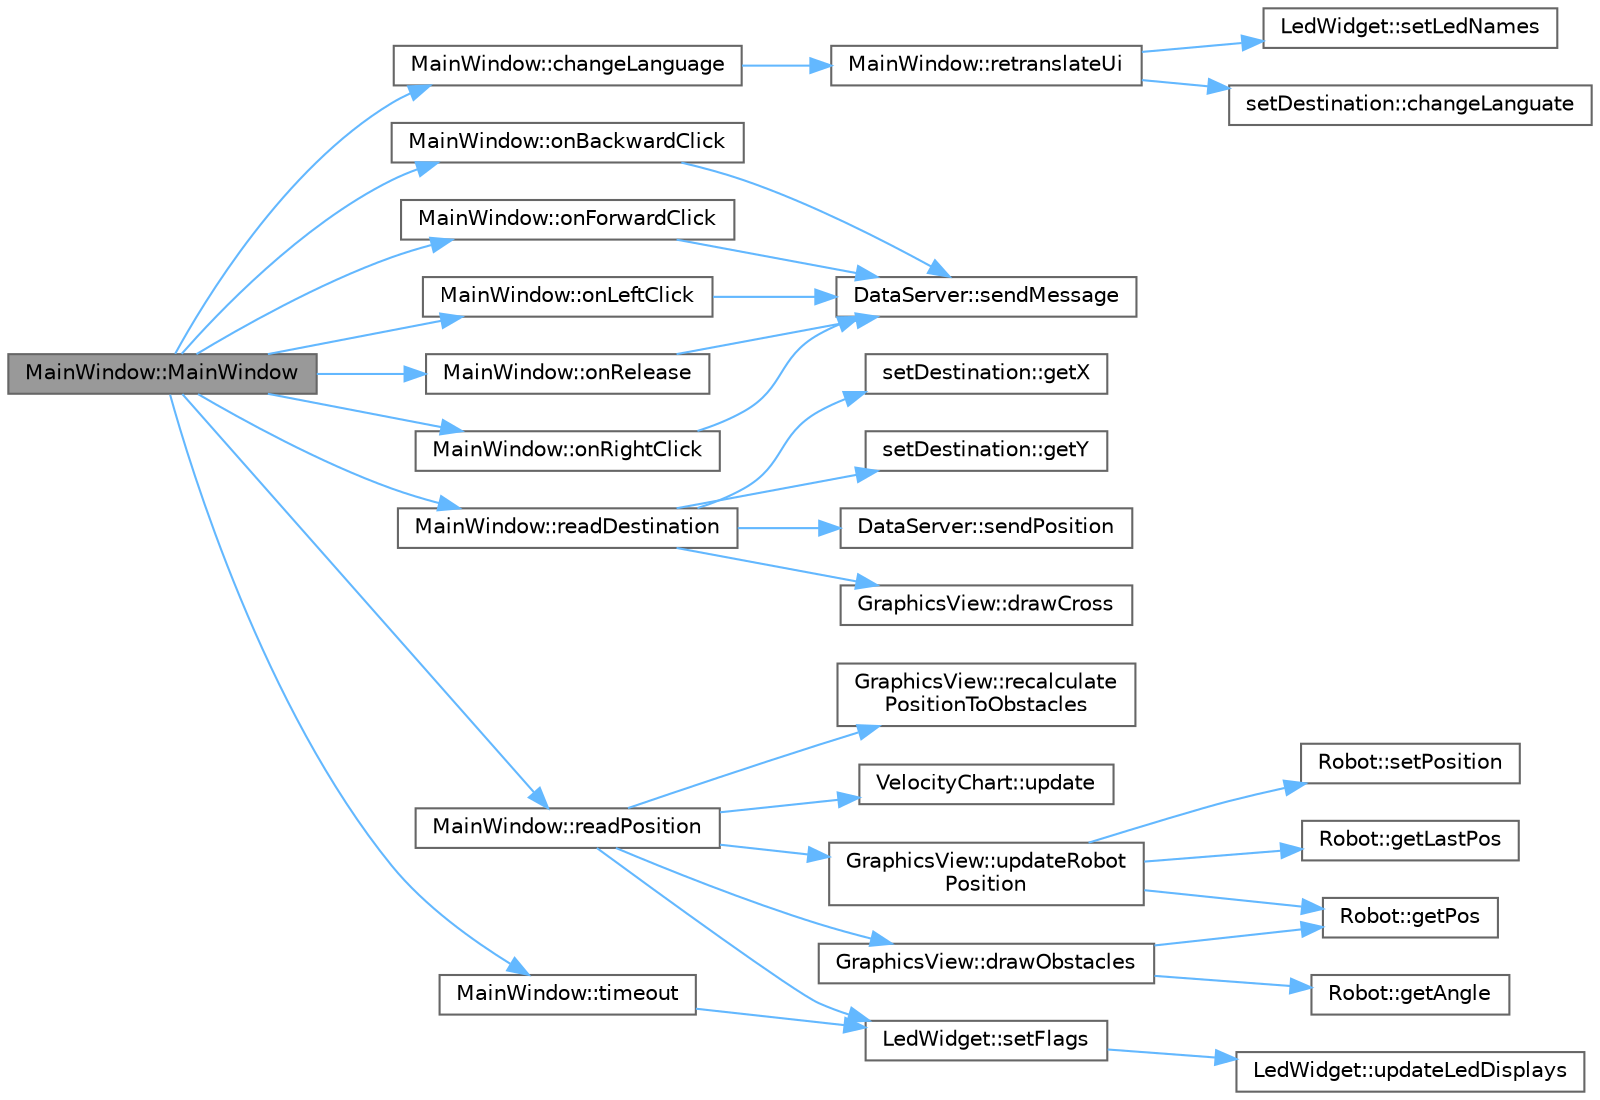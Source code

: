 digraph "MainWindow::MainWindow"
{
 // LATEX_PDF_SIZE
  bgcolor="transparent";
  edge [fontname=Helvetica,fontsize=10,labelfontname=Helvetica,labelfontsize=10];
  node [fontname=Helvetica,fontsize=10,shape=box,height=0.2,width=0.4];
  rankdir="LR";
  Node1 [id="Node000001",label="MainWindow::MainWindow",height=0.2,width=0.4,color="gray40", fillcolor="grey60", style="filled", fontcolor="black",tooltip="Construct a new MainWindow object."];
  Node1 -> Node2 [id="edge1_Node000001_Node000002",color="steelblue1",style="solid",tooltip=" "];
  Node2 [id="Node000002",label="MainWindow::changeLanguage",height=0.2,width=0.4,color="grey40", fillcolor="white", style="filled",URL="$class_main_window.html#a9e0dd54aecbe2e3af6306c3a005d43d2",tooltip="Changes the application language."];
  Node2 -> Node3 [id="edge2_Node000002_Node000003",color="steelblue1",style="solid",tooltip=" "];
  Node3 [id="Node000003",label="MainWindow::retranslateUi",height=0.2,width=0.4,color="grey40", fillcolor="white", style="filled",URL="$class_main_window.html#a2836e718ab96e25231b80d346a7841ad",tooltip="Retranslates the UI elements."];
  Node3 -> Node4 [id="edge3_Node000003_Node000004",color="steelblue1",style="solid",tooltip=" "];
  Node4 [id="Node000004",label="setDestination::changeLanguate",height=0.2,width=0.4,color="grey40", fillcolor="white", style="filled",URL="$classset_destination.html#aa9b2c0b7b3fc88eb615d07fd0c91ad23",tooltip="Changes the language of the UI elements."];
  Node3 -> Node5 [id="edge4_Node000003_Node000005",color="steelblue1",style="solid",tooltip=" "];
  Node5 [id="Node000005",label="LedWidget::setLedNames",height=0.2,width=0.4,color="grey40", fillcolor="white", style="filled",URL="$class_led_widget.html#a9cfd9c1599a4d183e5abb3c9459c70b3",tooltip="Sets the names of the LEDs."];
  Node1 -> Node6 [id="edge5_Node000001_Node000006",color="steelblue1",style="solid",tooltip=" "];
  Node6 [id="Node000006",label="MainWindow::onBackwardClick",height=0.2,width=0.4,color="grey40", fillcolor="white", style="filled",URL="$class_main_window.html#aa854091950a9ba8328ff16ec96e3463e",tooltip="Handles the backward button click."];
  Node6 -> Node7 [id="edge6_Node000006_Node000007",color="steelblue1",style="solid",tooltip=" "];
  Node7 [id="Node000007",label="DataServer::sendMessage",height=0.2,width=0.4,color="grey40", fillcolor="white", style="filled",URL="$class_data_server.html#a4e8536577723f07c1d5250af91d84bab",tooltip="Sends a text message to all connected clients."];
  Node1 -> Node8 [id="edge7_Node000001_Node000008",color="steelblue1",style="solid",tooltip=" "];
  Node8 [id="Node000008",label="MainWindow::onForwardClick",height=0.2,width=0.4,color="grey40", fillcolor="white", style="filled",URL="$class_main_window.html#a1d0472e8e45b6313c141e869ac1dae09",tooltip="Handles the forward button click."];
  Node8 -> Node7 [id="edge8_Node000008_Node000007",color="steelblue1",style="solid",tooltip=" "];
  Node1 -> Node9 [id="edge9_Node000001_Node000009",color="steelblue1",style="solid",tooltip=" "];
  Node9 [id="Node000009",label="MainWindow::onLeftClick",height=0.2,width=0.4,color="grey40", fillcolor="white", style="filled",URL="$class_main_window.html#a92361955a214aa148edf913646686231",tooltip="Handles the left button click."];
  Node9 -> Node7 [id="edge10_Node000009_Node000007",color="steelblue1",style="solid",tooltip=" "];
  Node1 -> Node10 [id="edge11_Node000001_Node000010",color="steelblue1",style="solid",tooltip=" "];
  Node10 [id="Node000010",label="MainWindow::onRelease",height=0.2,width=0.4,color="grey40", fillcolor="white", style="filled",URL="$class_main_window.html#a7ff2f0e16fc7835a92df54e25e74a9ab",tooltip="Handles the release of movement buttons."];
  Node10 -> Node7 [id="edge12_Node000010_Node000007",color="steelblue1",style="solid",tooltip=" "];
  Node1 -> Node11 [id="edge13_Node000001_Node000011",color="steelblue1",style="solid",tooltip=" "];
  Node11 [id="Node000011",label="MainWindow::onRightClick",height=0.2,width=0.4,color="grey40", fillcolor="white", style="filled",URL="$class_main_window.html#a0a36b1ffa4663c6104680dd8d89ad81c",tooltip="Handles the right button click."];
  Node11 -> Node7 [id="edge14_Node000011_Node000007",color="steelblue1",style="solid",tooltip=" "];
  Node1 -> Node12 [id="edge15_Node000001_Node000012",color="steelblue1",style="solid",tooltip=" "];
  Node12 [id="Node000012",label="MainWindow::readDestination",height=0.2,width=0.4,color="grey40", fillcolor="white", style="filled",URL="$class_main_window.html#a4ffba1602609cdbea33848aefdc3db2c",tooltip="Reads the destination coordinates."];
  Node12 -> Node13 [id="edge16_Node000012_Node000013",color="steelblue1",style="solid",tooltip=" "];
  Node13 [id="Node000013",label="GraphicsView::drawCross",height=0.2,width=0.4,color="grey40", fillcolor="white", style="filled",URL="$class_graphics_view.html#a0c63f0a56440f0dc8a36377152952e61",tooltip="Draws a cross at the specified position."];
  Node12 -> Node14 [id="edge17_Node000012_Node000014",color="steelblue1",style="solid",tooltip=" "];
  Node14 [id="Node000014",label="setDestination::getX",height=0.2,width=0.4,color="grey40", fillcolor="white", style="filled",URL="$classset_destination.html#a92548a64a061c097d7bfd5336d1d9349",tooltip="Gets the x-coordinate of the destination point."];
  Node12 -> Node15 [id="edge18_Node000012_Node000015",color="steelblue1",style="solid",tooltip=" "];
  Node15 [id="Node000015",label="setDestination::getY",height=0.2,width=0.4,color="grey40", fillcolor="white", style="filled",URL="$classset_destination.html#acefaed347ee161460fb68572658667c8",tooltip="Gets the y-coordinate of the destination point."];
  Node12 -> Node16 [id="edge19_Node000012_Node000016",color="steelblue1",style="solid",tooltip=" "];
  Node16 [id="Node000016",label="DataServer::sendPosition",height=0.2,width=0.4,color="grey40", fillcolor="white", style="filled",URL="$class_data_server.html#a566d9646ba99b518c6c7b89c66efb011",tooltip="Sends the robot's position to all connected clients."];
  Node1 -> Node17 [id="edge20_Node000001_Node000017",color="steelblue1",style="solid",tooltip=" "];
  Node17 [id="Node000017",label="MainWindow::readPosition",height=0.2,width=0.4,color="grey40", fillcolor="white", style="filled",URL="$class_main_window.html#acc73261b933efca1566bc35b23b2a78e",tooltip="Reads the current position of the robot."];
  Node17 -> Node18 [id="edge21_Node000017_Node000018",color="steelblue1",style="solid",tooltip=" "];
  Node18 [id="Node000018",label="GraphicsView::drawObstacles",height=0.2,width=0.4,color="grey40", fillcolor="white", style="filled",URL="$class_graphics_view.html#ab8ae963cd79dd189e2a7203219f11d66",tooltip="Draws obstacles based on the robot's position and distance to the obstacle."];
  Node18 -> Node19 [id="edge22_Node000018_Node000019",color="steelblue1",style="solid",tooltip=" "];
  Node19 [id="Node000019",label="Robot::getAngle",height=0.2,width=0.4,color="grey40", fillcolor="white", style="filled",URL="$class_robot.html#a7451d53a0f6b78a0d36f809d39178519",tooltip="Get the robot's angle."];
  Node18 -> Node20 [id="edge23_Node000018_Node000020",color="steelblue1",style="solid",tooltip=" "];
  Node20 [id="Node000020",label="Robot::getPos",height=0.2,width=0.4,color="grey40", fillcolor="white", style="filled",URL="$class_robot.html#a52f058ec78300e6c9550972841c5d0bf",tooltip="Get the robot's current position as a QPointF."];
  Node17 -> Node21 [id="edge24_Node000017_Node000021",color="steelblue1",style="solid",tooltip=" "];
  Node21 [id="Node000021",label="GraphicsView::recalculate\lPositionToObstacles",height=0.2,width=0.4,color="grey40", fillcolor="white", style="filled",URL="$class_graphics_view.html#a7da0d4c182549f63fedaf9e873cd985c",tooltip="Changes color of the obstacles dots."];
  Node17 -> Node22 [id="edge25_Node000017_Node000022",color="steelblue1",style="solid",tooltip=" "];
  Node22 [id="Node000022",label="LedWidget::setFlags",height=0.2,width=0.4,color="grey40", fillcolor="white", style="filled",URL="$class_led_widget.html#ac2530ec1d906f7898ae1ec7145b03fb1",tooltip="Sets the flags that determine which LEDs are lit."];
  Node22 -> Node23 [id="edge26_Node000022_Node000023",color="steelblue1",style="solid",tooltip=" "];
  Node23 [id="Node000023",label="LedWidget::updateLedDisplays",height=0.2,width=0.4,color="grey40", fillcolor="white", style="filled",URL="$class_led_widget.html#af01e9ee0416e7b1b6f871e1183a8c64e",tooltip="Updates the LED displays based on the current flags."];
  Node17 -> Node24 [id="edge27_Node000017_Node000024",color="steelblue1",style="solid",tooltip=" "];
  Node24 [id="Node000024",label="VelocityChart::update",height=0.2,width=0.4,color="grey40", fillcolor="white", style="filled",URL="$class_velocity_chart.html#accfddb28404c1ea0d34284cf0bd7d2ed",tooltip="Updates the chart with a new data point."];
  Node17 -> Node25 [id="edge28_Node000017_Node000025",color="steelblue1",style="solid",tooltip=" "];
  Node25 [id="Node000025",label="GraphicsView::updateRobot\lPosition",height=0.2,width=0.4,color="grey40", fillcolor="white", style="filled",URL="$class_graphics_view.html#a9bb3bbb762aff889589c2770beb5fdcf",tooltip="Updates the robot's position and angle in the scene."];
  Node25 -> Node26 [id="edge29_Node000025_Node000026",color="steelblue1",style="solid",tooltip=" "];
  Node26 [id="Node000026",label="Robot::getLastPos",height=0.2,width=0.4,color="grey40", fillcolor="white", style="filled",URL="$class_robot.html#a0bae130875c63f0d51d0fc7026b00590",tooltip="Get the robot's last position as a QPointF."];
  Node25 -> Node20 [id="edge30_Node000025_Node000020",color="steelblue1",style="solid",tooltip=" "];
  Node25 -> Node27 [id="edge31_Node000025_Node000027",color="steelblue1",style="solid",tooltip=" "];
  Node27 [id="Node000027",label="Robot::setPosition",height=0.2,width=0.4,color="grey40", fillcolor="white", style="filled",URL="$class_robot.html#a01e2677d84fc10bc5449ecd4a0570973",tooltip="Set the robot's position and angle."];
  Node1 -> Node28 [id="edge32_Node000001_Node000028",color="steelblue1",style="solid",tooltip=" "];
  Node28 [id="Node000028",label="MainWindow::timeout",height=0.2,width=0.4,color="grey40", fillcolor="white", style="filled",URL="$class_main_window.html#a3ae4ca92a8a7471eba31d06b7e0cc084",tooltip="Handles timeout events."];
  Node28 -> Node22 [id="edge33_Node000028_Node000022",color="steelblue1",style="solid",tooltip=" "];
}
